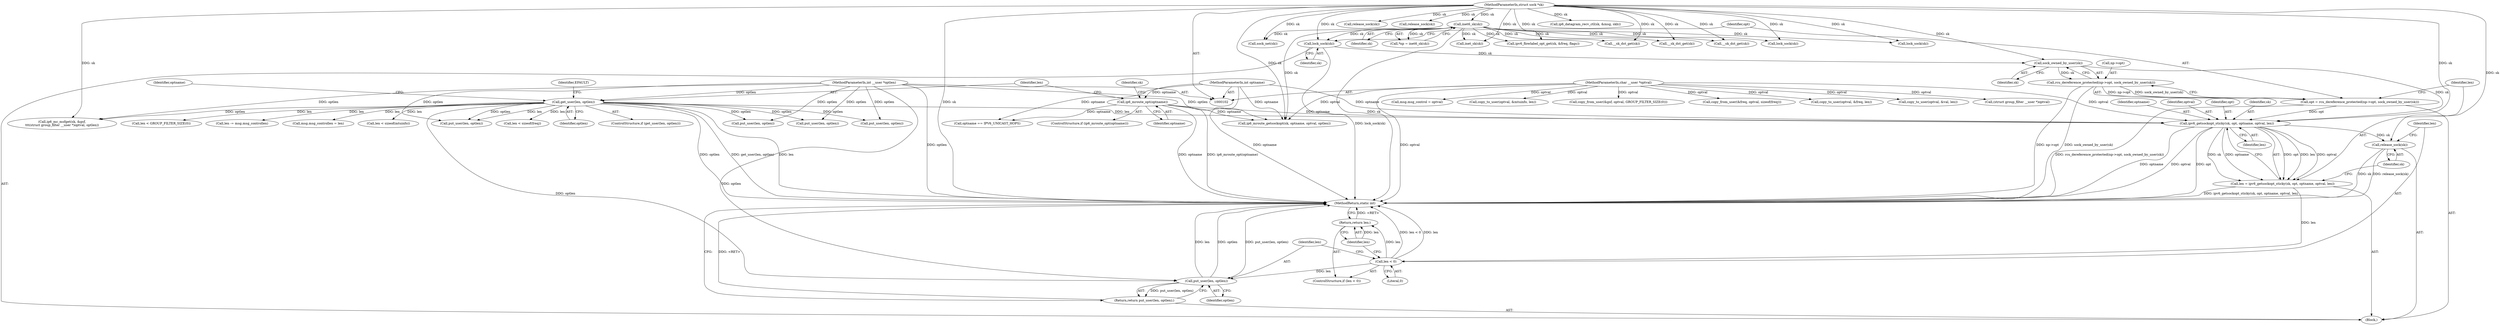digraph "0_linux_45f6fad84cc305103b28d73482b344d7f5b76f39_10@API" {
"1000596" [label="(Call,ipv6_getsockopt_sticky(sk, opt, optname, optval, len))"];
"1000592" [label="(Call,sock_owned_by_user(sk))"];
"1000584" [label="(Call,lock_sock(sk))"];
"1000113" [label="(Call,inet6_sk(sk))"];
"1000103" [label="(MethodParameterIn,struct sock *sk)"];
"1000586" [label="(Call,opt = rcu_dereference_protected(np->opt, sock_owned_by_user(sk)))"];
"1000588" [label="(Call,rcu_dereference_protected(np->opt, sock_owned_by_user(sk)))"];
"1000118" [label="(Call,ip6_mroute_opt(optname))"];
"1000105" [label="(MethodParameterIn,int optname)"];
"1000106" [label="(MethodParameterIn,char __user *optval)"];
"1000127" [label="(Call,get_user(len, optlen))"];
"1000107" [label="(MethodParameterIn,int __user *optlen)"];
"1000594" [label="(Call,len = ipv6_getsockopt_sticky(sk, opt, optname, optval, len))"];
"1000605" [label="(Call,len < 0)"];
"1000608" [label="(Return,return len;)"];
"1000611" [label="(Call,put_user(len, optlen))"];
"1000610" [label="(Return,return put_user(len, optlen);)"];
"1000602" [label="(Call,release_sock(sk))"];
"1000602" [label="(Call,release_sock(sk))"];
"1000582" [label="(Block,)"];
"1000600" [label="(Identifier,optval)"];
"1000113" [label="(Call,inet6_sk(sk))"];
"1000723" [label="(Call,__sk_dst_get(sk))"];
"1000264" [label="(Call,release_sock(sk))"];
"1000584" [label="(Call,lock_sock(sk))"];
"1000605" [label="(Call,len < 0)"];
"1000106" [label="(MethodParameterIn,char __user *optval)"];
"1000604" [label="(ControlStructure,if (len < 0))"];
"1000126" [label="(ControlStructure,if (get_user(len, optlen)))"];
"1000218" [label="(Call,release_sock(sk))"];
"1000610" [label="(Return,return put_user(len, optlen);)"];
"1001029" [label="(Call,copy_to_user(optval, &val, len))"];
"1000178" [label="(Call,len < GROUP_FILTER_SIZE(0))"];
"1000743" [label="(Call,put_user(len, optlen))"];
"1000593" [label="(Identifier,sk)"];
"1000122" [label="(Identifier,sk)"];
"1000595" [label="(Identifier,len)"];
"1000477" [label="(Call,put_user(len, optlen))"];
"1000471" [label="(Call,len -= msg.msg_controllen)"];
"1000937" [label="(Call,put_user(len, optlen))"];
"1000585" [label="(Identifier,sk)"];
"1000118" [label="(Call,ip6_mroute_opt(optname))"];
"1000609" [label="(Identifier,len)"];
"1000925" [label="(Call,ipv6_flowlabel_opt_get(sk, &freq, flags))"];
"1000890" [label="(Call,copy_from_user(&freq, optval, sizeof(freq)))"];
"1000944" [label="(Call,copy_to_user(optval, &freq, len))"];
"1000214" [label="(Call,(struct group_filter __user *)optval)"];
"1000240" [label="(Call,msg.msg_controllen = len)"];
"1000235" [label="(Call,msg.msg_control = optval)"];
"1000598" [label="(Identifier,opt)"];
"1000824" [label="(Call,sock_net(sk))"];
"1000806" [label="(Call,__sk_dst_get(sk))"];
"1000750" [label="(Call,copy_to_user(optval, &mtuinfo, len))"];
"1000603" [label="(Identifier,sk)"];
"1000606" [label="(Identifier,len)"];
"1000608" [label="(Return,return len;)"];
"1000597" [label="(Identifier,sk)"];
"1000111" [label="(Call,*np = inet6_sk(sk))"];
"1000134" [label="(Identifier,optname)"];
"1000259" [label="(Call,ip6_datagram_recv_ctl(sk, &msg, skb))"];
"1000703" [label="(Call,len < sizeof(mtuinfo))"];
"1000489" [label="(Call,__sk_dst_get(sk))"];
"1001039" [label="(MethodReturn,static int)"];
"1000596" [label="(Call,ipv6_getsockopt_sticky(sk, opt, optname, optval, len))"];
"1000250" [label="(Call,lock_sock(sk))"];
"1000107" [label="(MethodParameterIn,int __user *optlen)"];
"1000105" [label="(MethodParameterIn,int optname)"];
"1000121" [label="(Call,ip6_mroute_getsockopt(sk, optname, optval, optlen))"];
"1000882" [label="(Call,len < sizeof(freq))"];
"1000587" [label="(Identifier,opt)"];
"1000206" [label="(Call,lock_sock(sk))"];
"1000784" [label="(Call,optname == IPV6_UNICAST_HOPS)"];
"1000607" [label="(Literal,0)"];
"1000114" [label="(Identifier,sk)"];
"1000601" [label="(Identifier,len)"];
"1000588" [label="(Call,rcu_dereference_protected(np->opt, sock_owned_by_user(sk)))"];
"1000103" [label="(MethodParameterIn,struct sock *sk)"];
"1000611" [label="(Call,put_user(len, optlen))"];
"1000186" [label="(Call,copy_from_user(&gsf, optval, GROUP_FILTER_SIZE(0)))"];
"1000594" [label="(Call,len = ipv6_getsockopt_sticky(sk, opt, optname, optval, len))"];
"1000612" [label="(Identifier,len)"];
"1000117" [label="(ControlStructure,if (ip6_mroute_opt(optname)))"];
"1001022" [label="(Call,put_user(len, optlen))"];
"1000613" [label="(Identifier,optlen)"];
"1000129" [label="(Identifier,optlen)"];
"1000764" [label="(Call,inet_sk(sk))"];
"1000119" [label="(Identifier,optname)"];
"1000589" [label="(Call,np->opt)"];
"1000127" [label="(Call,get_user(len, optlen))"];
"1000599" [label="(Identifier,optname)"];
"1000132" [label="(Identifier,EFAULT)"];
"1000128" [label="(Identifier,len)"];
"1000586" [label="(Call,opt = rcu_dereference_protected(np->opt, sock_owned_by_user(sk)))"];
"1000592" [label="(Call,sock_owned_by_user(sk))"];
"1000210" [label="(Call,ip6_mc_msfget(sk, &gsf,\n\t\t\t(struct group_filter __user *)optval, optlen))"];
"1000596" -> "1000594"  [label="AST: "];
"1000596" -> "1000601"  [label="CFG: "];
"1000597" -> "1000596"  [label="AST: "];
"1000598" -> "1000596"  [label="AST: "];
"1000599" -> "1000596"  [label="AST: "];
"1000600" -> "1000596"  [label="AST: "];
"1000601" -> "1000596"  [label="AST: "];
"1000594" -> "1000596"  [label="CFG: "];
"1000596" -> "1001039"  [label="DDG: optname"];
"1000596" -> "1001039"  [label="DDG: opt"];
"1000596" -> "1001039"  [label="DDG: optval"];
"1000596" -> "1000594"  [label="DDG: opt"];
"1000596" -> "1000594"  [label="DDG: len"];
"1000596" -> "1000594"  [label="DDG: optval"];
"1000596" -> "1000594"  [label="DDG: sk"];
"1000596" -> "1000594"  [label="DDG: optname"];
"1000592" -> "1000596"  [label="DDG: sk"];
"1000103" -> "1000596"  [label="DDG: sk"];
"1000586" -> "1000596"  [label="DDG: opt"];
"1000118" -> "1000596"  [label="DDG: optname"];
"1000105" -> "1000596"  [label="DDG: optname"];
"1000106" -> "1000596"  [label="DDG: optval"];
"1000127" -> "1000596"  [label="DDG: len"];
"1000596" -> "1000602"  [label="DDG: sk"];
"1000592" -> "1000588"  [label="AST: "];
"1000592" -> "1000593"  [label="CFG: "];
"1000593" -> "1000592"  [label="AST: "];
"1000588" -> "1000592"  [label="CFG: "];
"1000592" -> "1000588"  [label="DDG: sk"];
"1000584" -> "1000592"  [label="DDG: sk"];
"1000103" -> "1000592"  [label="DDG: sk"];
"1000584" -> "1000582"  [label="AST: "];
"1000584" -> "1000585"  [label="CFG: "];
"1000585" -> "1000584"  [label="AST: "];
"1000587" -> "1000584"  [label="CFG: "];
"1000584" -> "1001039"  [label="DDG: lock_sock(sk)"];
"1000113" -> "1000584"  [label="DDG: sk"];
"1000103" -> "1000584"  [label="DDG: sk"];
"1000113" -> "1000111"  [label="AST: "];
"1000113" -> "1000114"  [label="CFG: "];
"1000114" -> "1000113"  [label="AST: "];
"1000111" -> "1000113"  [label="CFG: "];
"1000113" -> "1001039"  [label="DDG: sk"];
"1000113" -> "1000111"  [label="DDG: sk"];
"1000103" -> "1000113"  [label="DDG: sk"];
"1000113" -> "1000121"  [label="DDG: sk"];
"1000113" -> "1000206"  [label="DDG: sk"];
"1000113" -> "1000250"  [label="DDG: sk"];
"1000113" -> "1000489"  [label="DDG: sk"];
"1000113" -> "1000723"  [label="DDG: sk"];
"1000113" -> "1000764"  [label="DDG: sk"];
"1000113" -> "1000806"  [label="DDG: sk"];
"1000113" -> "1000824"  [label="DDG: sk"];
"1000113" -> "1000925"  [label="DDG: sk"];
"1000103" -> "1000102"  [label="AST: "];
"1000103" -> "1001039"  [label="DDG: sk"];
"1000103" -> "1000121"  [label="DDG: sk"];
"1000103" -> "1000206"  [label="DDG: sk"];
"1000103" -> "1000210"  [label="DDG: sk"];
"1000103" -> "1000218"  [label="DDG: sk"];
"1000103" -> "1000250"  [label="DDG: sk"];
"1000103" -> "1000259"  [label="DDG: sk"];
"1000103" -> "1000264"  [label="DDG: sk"];
"1000103" -> "1000489"  [label="DDG: sk"];
"1000103" -> "1000602"  [label="DDG: sk"];
"1000103" -> "1000723"  [label="DDG: sk"];
"1000103" -> "1000764"  [label="DDG: sk"];
"1000103" -> "1000806"  [label="DDG: sk"];
"1000103" -> "1000824"  [label="DDG: sk"];
"1000103" -> "1000925"  [label="DDG: sk"];
"1000586" -> "1000582"  [label="AST: "];
"1000586" -> "1000588"  [label="CFG: "];
"1000587" -> "1000586"  [label="AST: "];
"1000588" -> "1000586"  [label="AST: "];
"1000595" -> "1000586"  [label="CFG: "];
"1000586" -> "1001039"  [label="DDG: rcu_dereference_protected(np->opt, sock_owned_by_user(sk))"];
"1000588" -> "1000586"  [label="DDG: np->opt"];
"1000588" -> "1000586"  [label="DDG: sock_owned_by_user(sk)"];
"1000589" -> "1000588"  [label="AST: "];
"1000588" -> "1001039"  [label="DDG: np->opt"];
"1000588" -> "1001039"  [label="DDG: sock_owned_by_user(sk)"];
"1000118" -> "1000117"  [label="AST: "];
"1000118" -> "1000119"  [label="CFG: "];
"1000119" -> "1000118"  [label="AST: "];
"1000122" -> "1000118"  [label="CFG: "];
"1000128" -> "1000118"  [label="CFG: "];
"1000118" -> "1001039"  [label="DDG: ip6_mroute_opt(optname)"];
"1000118" -> "1001039"  [label="DDG: optname"];
"1000105" -> "1000118"  [label="DDG: optname"];
"1000118" -> "1000121"  [label="DDG: optname"];
"1000118" -> "1000784"  [label="DDG: optname"];
"1000105" -> "1000102"  [label="AST: "];
"1000105" -> "1001039"  [label="DDG: optname"];
"1000105" -> "1000121"  [label="DDG: optname"];
"1000105" -> "1000784"  [label="DDG: optname"];
"1000106" -> "1000102"  [label="AST: "];
"1000106" -> "1001039"  [label="DDG: optval"];
"1000106" -> "1000121"  [label="DDG: optval"];
"1000106" -> "1000186"  [label="DDG: optval"];
"1000106" -> "1000214"  [label="DDG: optval"];
"1000106" -> "1000235"  [label="DDG: optval"];
"1000106" -> "1000750"  [label="DDG: optval"];
"1000106" -> "1000890"  [label="DDG: optval"];
"1000106" -> "1000944"  [label="DDG: optval"];
"1000106" -> "1001029"  [label="DDG: optval"];
"1000127" -> "1000126"  [label="AST: "];
"1000127" -> "1000129"  [label="CFG: "];
"1000128" -> "1000127"  [label="AST: "];
"1000129" -> "1000127"  [label="AST: "];
"1000132" -> "1000127"  [label="CFG: "];
"1000134" -> "1000127"  [label="CFG: "];
"1000127" -> "1001039"  [label="DDG: optlen"];
"1000127" -> "1001039"  [label="DDG: get_user(len, optlen)"];
"1000127" -> "1001039"  [label="DDG: len"];
"1000107" -> "1000127"  [label="DDG: optlen"];
"1000127" -> "1000178"  [label="DDG: len"];
"1000127" -> "1000210"  [label="DDG: optlen"];
"1000127" -> "1000240"  [label="DDG: len"];
"1000127" -> "1000471"  [label="DDG: len"];
"1000127" -> "1000477"  [label="DDG: optlen"];
"1000127" -> "1000611"  [label="DDG: optlen"];
"1000127" -> "1000703"  [label="DDG: len"];
"1000127" -> "1000743"  [label="DDG: optlen"];
"1000127" -> "1000882"  [label="DDG: len"];
"1000127" -> "1000937"  [label="DDG: optlen"];
"1000127" -> "1001022"  [label="DDG: len"];
"1000127" -> "1001022"  [label="DDG: optlen"];
"1000107" -> "1000102"  [label="AST: "];
"1000107" -> "1001039"  [label="DDG: optlen"];
"1000107" -> "1000121"  [label="DDG: optlen"];
"1000107" -> "1000210"  [label="DDG: optlen"];
"1000107" -> "1000477"  [label="DDG: optlen"];
"1000107" -> "1000611"  [label="DDG: optlen"];
"1000107" -> "1000743"  [label="DDG: optlen"];
"1000107" -> "1000937"  [label="DDG: optlen"];
"1000107" -> "1001022"  [label="DDG: optlen"];
"1000594" -> "1000582"  [label="AST: "];
"1000595" -> "1000594"  [label="AST: "];
"1000603" -> "1000594"  [label="CFG: "];
"1000594" -> "1001039"  [label="DDG: ipv6_getsockopt_sticky(sk, opt, optname, optval, len)"];
"1000594" -> "1000605"  [label="DDG: len"];
"1000605" -> "1000604"  [label="AST: "];
"1000605" -> "1000607"  [label="CFG: "];
"1000606" -> "1000605"  [label="AST: "];
"1000607" -> "1000605"  [label="AST: "];
"1000609" -> "1000605"  [label="CFG: "];
"1000612" -> "1000605"  [label="CFG: "];
"1000605" -> "1001039"  [label="DDG: len < 0"];
"1000605" -> "1001039"  [label="DDG: len"];
"1000605" -> "1000608"  [label="DDG: len"];
"1000605" -> "1000611"  [label="DDG: len"];
"1000608" -> "1000604"  [label="AST: "];
"1000608" -> "1000609"  [label="CFG: "];
"1000609" -> "1000608"  [label="AST: "];
"1001039" -> "1000608"  [label="CFG: "];
"1000608" -> "1001039"  [label="DDG: <RET>"];
"1000609" -> "1000608"  [label="DDG: len"];
"1000611" -> "1000610"  [label="AST: "];
"1000611" -> "1000613"  [label="CFG: "];
"1000612" -> "1000611"  [label="AST: "];
"1000613" -> "1000611"  [label="AST: "];
"1000610" -> "1000611"  [label="CFG: "];
"1000611" -> "1001039"  [label="DDG: optlen"];
"1000611" -> "1001039"  [label="DDG: put_user(len, optlen)"];
"1000611" -> "1001039"  [label="DDG: len"];
"1000611" -> "1000610"  [label="DDG: put_user(len, optlen)"];
"1000610" -> "1000582"  [label="AST: "];
"1001039" -> "1000610"  [label="CFG: "];
"1000610" -> "1001039"  [label="DDG: <RET>"];
"1000602" -> "1000582"  [label="AST: "];
"1000602" -> "1000603"  [label="CFG: "];
"1000603" -> "1000602"  [label="AST: "];
"1000606" -> "1000602"  [label="CFG: "];
"1000602" -> "1001039"  [label="DDG: release_sock(sk)"];
"1000602" -> "1001039"  [label="DDG: sk"];
}
